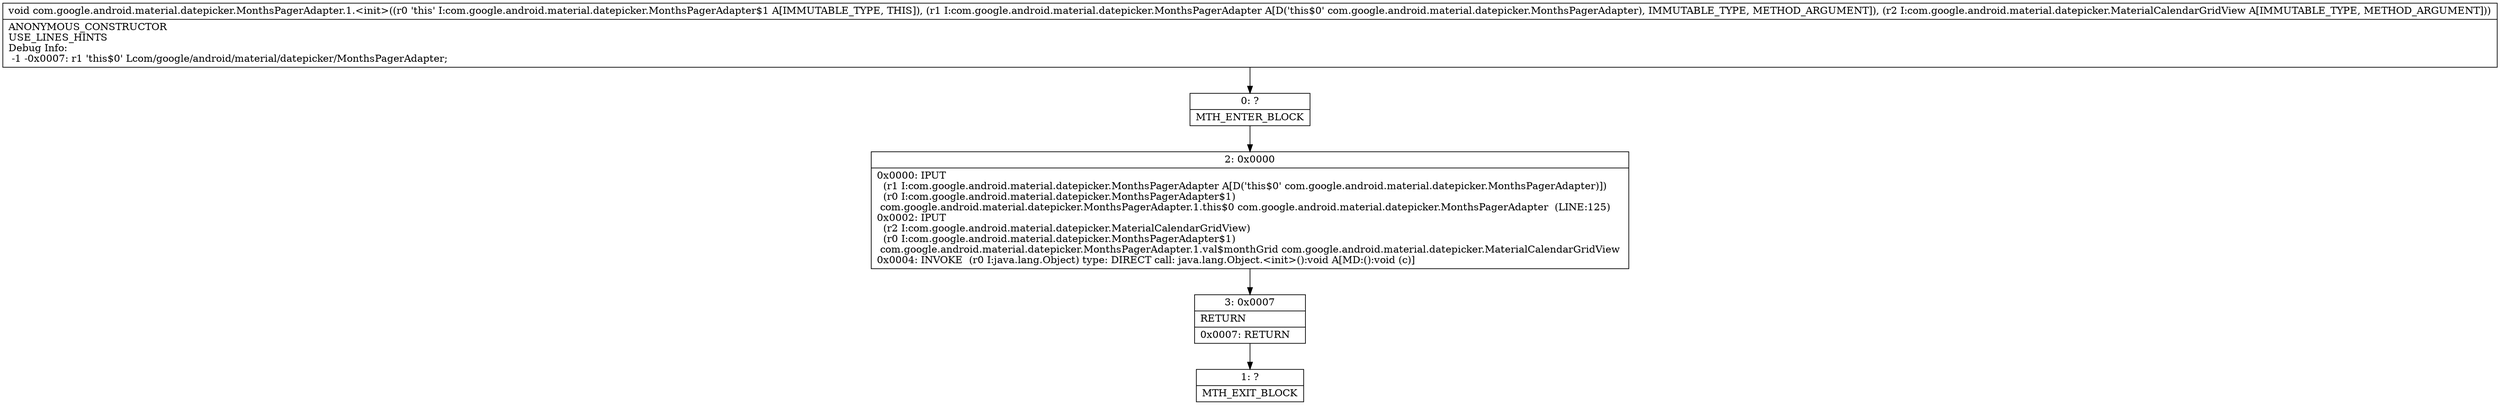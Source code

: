 digraph "CFG forcom.google.android.material.datepicker.MonthsPagerAdapter.1.\<init\>(Lcom\/google\/android\/material\/datepicker\/MonthsPagerAdapter;Lcom\/google\/android\/material\/datepicker\/MaterialCalendarGridView;)V" {
Node_0 [shape=record,label="{0\:\ ?|MTH_ENTER_BLOCK\l}"];
Node_2 [shape=record,label="{2\:\ 0x0000|0x0000: IPUT  \l  (r1 I:com.google.android.material.datepicker.MonthsPagerAdapter A[D('this$0' com.google.android.material.datepicker.MonthsPagerAdapter)])\l  (r0 I:com.google.android.material.datepicker.MonthsPagerAdapter$1)\l com.google.android.material.datepicker.MonthsPagerAdapter.1.this$0 com.google.android.material.datepicker.MonthsPagerAdapter  (LINE:125)\l0x0002: IPUT  \l  (r2 I:com.google.android.material.datepicker.MaterialCalendarGridView)\l  (r0 I:com.google.android.material.datepicker.MonthsPagerAdapter$1)\l com.google.android.material.datepicker.MonthsPagerAdapter.1.val$monthGrid com.google.android.material.datepicker.MaterialCalendarGridView \l0x0004: INVOKE  (r0 I:java.lang.Object) type: DIRECT call: java.lang.Object.\<init\>():void A[MD:():void (c)]\l}"];
Node_3 [shape=record,label="{3\:\ 0x0007|RETURN\l|0x0007: RETURN   \l}"];
Node_1 [shape=record,label="{1\:\ ?|MTH_EXIT_BLOCK\l}"];
MethodNode[shape=record,label="{void com.google.android.material.datepicker.MonthsPagerAdapter.1.\<init\>((r0 'this' I:com.google.android.material.datepicker.MonthsPagerAdapter$1 A[IMMUTABLE_TYPE, THIS]), (r1 I:com.google.android.material.datepicker.MonthsPagerAdapter A[D('this$0' com.google.android.material.datepicker.MonthsPagerAdapter), IMMUTABLE_TYPE, METHOD_ARGUMENT]), (r2 I:com.google.android.material.datepicker.MaterialCalendarGridView A[IMMUTABLE_TYPE, METHOD_ARGUMENT]))  | ANONYMOUS_CONSTRUCTOR\lUSE_LINES_HINTS\lDebug Info:\l  \-1 \-0x0007: r1 'this$0' Lcom\/google\/android\/material\/datepicker\/MonthsPagerAdapter;\l}"];
MethodNode -> Node_0;Node_0 -> Node_2;
Node_2 -> Node_3;
Node_3 -> Node_1;
}

